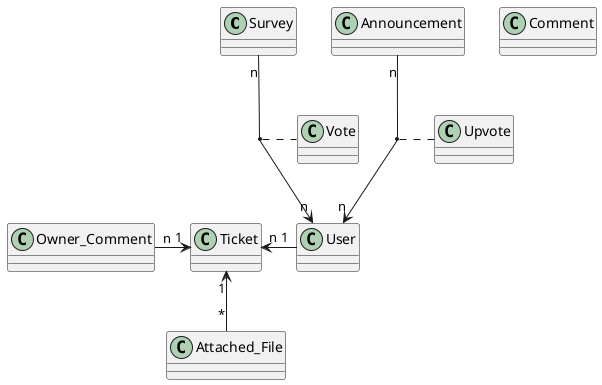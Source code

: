 @startuml
Survey "n" --> "n" User

Announcement "n" --> "n" User
User "1" -left-> "n" Ticket
Owner_Comment "n" -right-> "1" Ticket
Ticket "1" <-- "*" Attached_File

(Survey,User)..Vote
(User, Announcement).. Upvote

class Announcement {}
class Survey {}
class Vote {}
class User {}
class Upvote {}
class Ticket {}
class Comment {}

@enduml
